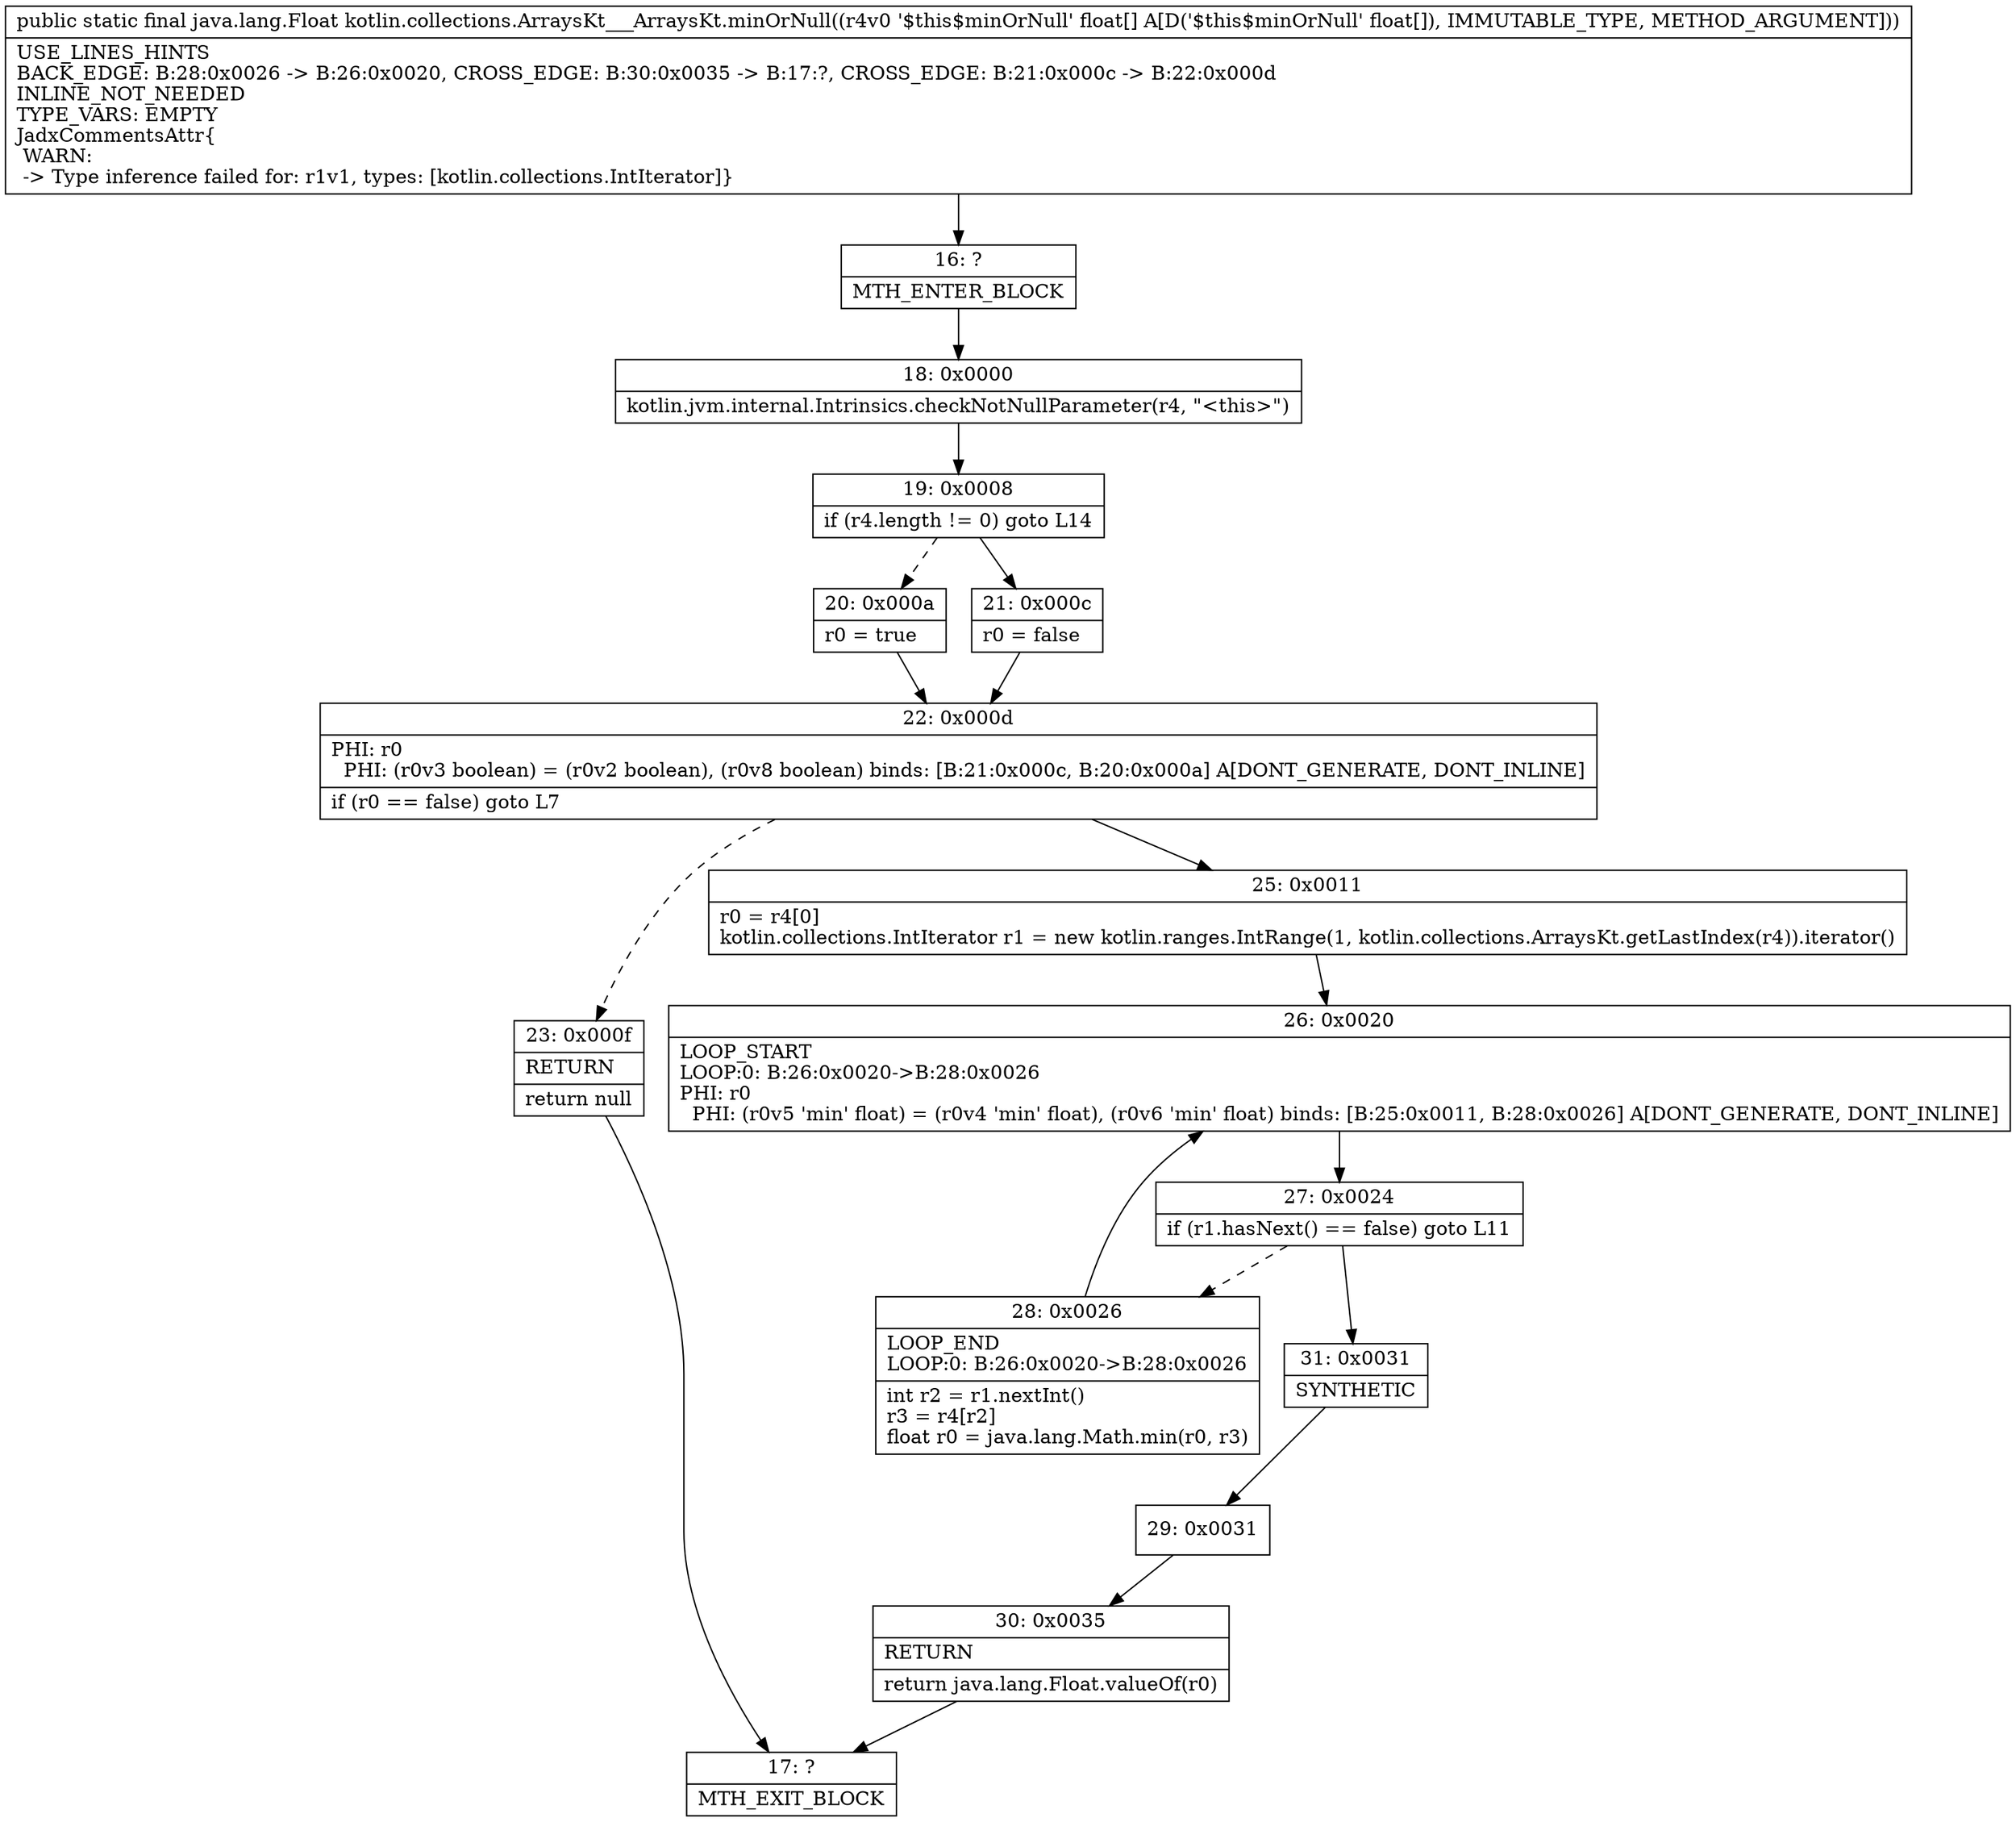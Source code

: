 digraph "CFG forkotlin.collections.ArraysKt___ArraysKt.minOrNull([F)Ljava\/lang\/Float;" {
Node_16 [shape=record,label="{16\:\ ?|MTH_ENTER_BLOCK\l}"];
Node_18 [shape=record,label="{18\:\ 0x0000|kotlin.jvm.internal.Intrinsics.checkNotNullParameter(r4, \"\<this\>\")\l}"];
Node_19 [shape=record,label="{19\:\ 0x0008|if (r4.length != 0) goto L14\l}"];
Node_20 [shape=record,label="{20\:\ 0x000a|r0 = true\l}"];
Node_22 [shape=record,label="{22\:\ 0x000d|PHI: r0 \l  PHI: (r0v3 boolean) = (r0v2 boolean), (r0v8 boolean) binds: [B:21:0x000c, B:20:0x000a] A[DONT_GENERATE, DONT_INLINE]\l|if (r0 == false) goto L7\l}"];
Node_23 [shape=record,label="{23\:\ 0x000f|RETURN\l|return null\l}"];
Node_17 [shape=record,label="{17\:\ ?|MTH_EXIT_BLOCK\l}"];
Node_25 [shape=record,label="{25\:\ 0x0011|r0 = r4[0]\lkotlin.collections.IntIterator r1 = new kotlin.ranges.IntRange(1, kotlin.collections.ArraysKt.getLastIndex(r4)).iterator()\l}"];
Node_26 [shape=record,label="{26\:\ 0x0020|LOOP_START\lLOOP:0: B:26:0x0020\-\>B:28:0x0026\lPHI: r0 \l  PHI: (r0v5 'min' float) = (r0v4 'min' float), (r0v6 'min' float) binds: [B:25:0x0011, B:28:0x0026] A[DONT_GENERATE, DONT_INLINE]\l}"];
Node_27 [shape=record,label="{27\:\ 0x0024|if (r1.hasNext() == false) goto L11\l}"];
Node_28 [shape=record,label="{28\:\ 0x0026|LOOP_END\lLOOP:0: B:26:0x0020\-\>B:28:0x0026\l|int r2 = r1.nextInt()\lr3 = r4[r2]\lfloat r0 = java.lang.Math.min(r0, r3)\l}"];
Node_31 [shape=record,label="{31\:\ 0x0031|SYNTHETIC\l}"];
Node_29 [shape=record,label="{29\:\ 0x0031}"];
Node_30 [shape=record,label="{30\:\ 0x0035|RETURN\l|return java.lang.Float.valueOf(r0)\l}"];
Node_21 [shape=record,label="{21\:\ 0x000c|r0 = false\l}"];
MethodNode[shape=record,label="{public static final java.lang.Float kotlin.collections.ArraysKt___ArraysKt.minOrNull((r4v0 '$this$minOrNull' float[] A[D('$this$minOrNull' float[]), IMMUTABLE_TYPE, METHOD_ARGUMENT]))  | USE_LINES_HINTS\lBACK_EDGE: B:28:0x0026 \-\> B:26:0x0020, CROSS_EDGE: B:30:0x0035 \-\> B:17:?, CROSS_EDGE: B:21:0x000c \-\> B:22:0x000d\lINLINE_NOT_NEEDED\lTYPE_VARS: EMPTY\lJadxCommentsAttr\{\l WARN: \l \-\> Type inference failed for: r1v1, types: [kotlin.collections.IntIterator]\}\l}"];
MethodNode -> Node_16;Node_16 -> Node_18;
Node_18 -> Node_19;
Node_19 -> Node_20[style=dashed];
Node_19 -> Node_21;
Node_20 -> Node_22;
Node_22 -> Node_23[style=dashed];
Node_22 -> Node_25;
Node_23 -> Node_17;
Node_25 -> Node_26;
Node_26 -> Node_27;
Node_27 -> Node_28[style=dashed];
Node_27 -> Node_31;
Node_28 -> Node_26;
Node_31 -> Node_29;
Node_29 -> Node_30;
Node_30 -> Node_17;
Node_21 -> Node_22;
}

